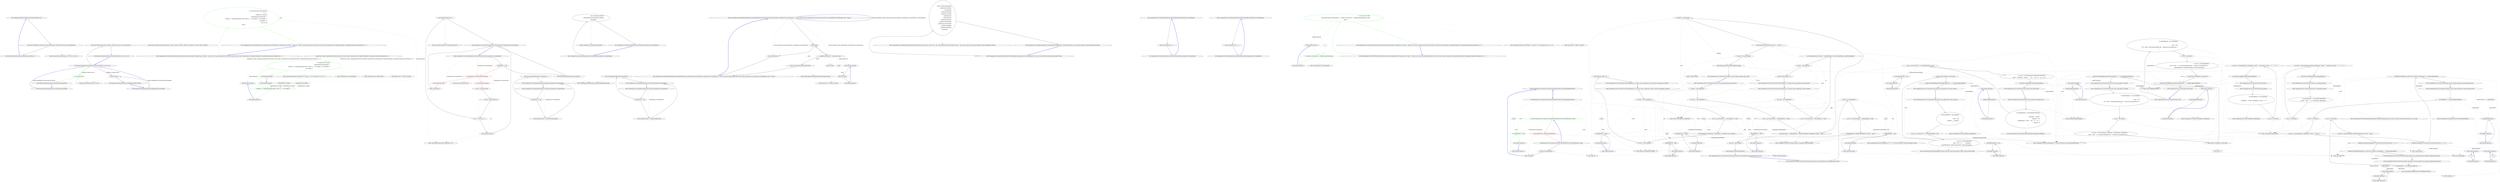 digraph  {
m1_11 [cluster="Humanizer.PrepositionsExtensions.In(System.DateTime, int)", file="ReflectionExtensions.cs", label="Entry Humanizer.PrepositionsExtensions.In(System.DateTime, int)", span="36-36"];
m1_12 [cluster="Humanizer.PrepositionsExtensions.In(System.DateTime, int)", file="ReflectionExtensions.cs", label="return new DateTime(year, date.Month, date.Day, date.Hour, date.Minute, date.Second, date.Millisecond);", span="38-38"];
m1_13 [cluster="Humanizer.PrepositionsExtensions.In(System.DateTime, int)", file="ReflectionExtensions.cs", label="Exit Humanizer.PrepositionsExtensions.In(System.DateTime, int)", span="36-36"];
m1_7 [cluster="System.DateTime.At(int, int, int, int)", file="ReflectionExtensions.cs", label="Entry System.DateTime.At(int, int, int, int)", span="5-5"];
m1_8 [cluster="Humanizer.PrepositionsExtensions.AtNoon(System.DateTime)", file="ReflectionExtensions.cs", label="Entry Humanizer.PrepositionsExtensions.AtNoon(System.DateTime)", span="25-25"];
m1_9 [cluster="Humanizer.PrepositionsExtensions.AtNoon(System.DateTime)", color=green, community=0, file="ReflectionExtensions.cs", label="11: return date.At(12);", span="27-27"];
m1_10 [cluster="Humanizer.PrepositionsExtensions.AtNoon(System.DateTime)", file="ReflectionExtensions.cs", label="Exit Humanizer.PrepositionsExtensions.AtNoon(System.DateTime)", span="25-25"];
m1_3 [cluster="System.DateTime.DateTime(int, int, int, int, int, int, int)", file="ReflectionExtensions.cs", label="Entry System.DateTime.DateTime(int, int, int, int, int, int, int)", span="0-0"];
m1_0 [cluster="Humanizer.PrepositionsExtensions.At(System.DateTime, int, int, int, int)", file="ReflectionExtensions.cs", label="Entry Humanizer.PrepositionsExtensions.At(System.DateTime, int, int, int, int)", span="5-5"];
m1_1 [cluster="Humanizer.PrepositionsExtensions.At(System.DateTime, int, int, int, int)", file="ReflectionExtensions.cs", label="return new DateTime(date.Year, date.Month, date.Day, hour, min, second, millisecond);", span="7-7"];
m1_2 [cluster="Humanizer.PrepositionsExtensions.At(System.DateTime, int, int, int, int)", file="ReflectionExtensions.cs", label="Exit Humanizer.PrepositionsExtensions.At(System.DateTime, int, int, int, int)", span="5-5"];
m1_4 [cluster="Humanizer.PrepositionsExtensions.AtMidnight(System.DateTime)", file="ReflectionExtensions.cs", label="Entry Humanizer.PrepositionsExtensions.AtMidnight(System.DateTime)", span="15-15"];
m1_5 [cluster="Humanizer.PrepositionsExtensions.AtMidnight(System.DateTime)", file="ReflectionExtensions.cs", label="return date.At(0);", span="17-17"];
m1_6 [cluster="Humanizer.PrepositionsExtensions.AtMidnight(System.DateTime)", file="ReflectionExtensions.cs", label="Exit Humanizer.PrepositionsExtensions.AtMidnight(System.DateTime)", span="15-15"];
m2_3 [cluster="System.Collections.Generic.IEnumerable<TSource>.Pairwise<TSource, TResult>(System.Func<TSource, TSource, TResult>)", file="Scalar.cs", label="Entry System.Collections.Generic.IEnumerable<TSource>.Pairwise<TSource, TResult>(System.Func<TSource, TSource, TResult>)", span="24-24"];
m2_0 [cluster="CommandLine.Core.Scalar.Partition(System.Collections.Generic.IEnumerable<CommandLine.Core.Token>, System.Func<string, CommandLine.Infrastructure.Maybe<System.Tuple<CommandLine.Core.TypeDescriptorKind, CommandLine.Infrastructure.Maybe<int>>>>)", file="Scalar.cs", label="Entry CommandLine.Core.Scalar.Partition(System.Collections.Generic.IEnumerable<CommandLine.Core.Token>, System.Func<string, CommandLine.Infrastructure.Maybe<System.Tuple<CommandLine.Core.TypeDescriptorKind, CommandLine.Infrastructure.Maybe<int>>>>)", span="11-11"];
m2_1 [cluster="CommandLine.Core.Scalar.Partition(System.Collections.Generic.IEnumerable<CommandLine.Core.Token>, System.Func<string, CommandLine.Infrastructure.Maybe<System.Tuple<CommandLine.Core.TypeDescriptorKind, CommandLine.Infrastructure.Maybe<int>>>>)", color=green, community=0, file="Scalar.cs", label="21: return from tseq in tokens.Pairwise(\r\n                (f, s) =>\r\n                        f.IsName() && s.IsValue()\r\n                            ? typeLookup(f.Text).Return(info =>\r\n                                    info.Item1 == TypeDescriptorKind.Scalar ? new[] { f, s } : new Token[] { }, new Token[] { })\r\n                                    : new Token[] { })\r\n                   from t in tseq\r\n                   select t;", span="15-22"];
m2_2 [cluster="CommandLine.Core.Scalar.Partition(System.Collections.Generic.IEnumerable<CommandLine.Core.Token>, System.Func<string, CommandLine.Infrastructure.Maybe<System.Tuple<CommandLine.Core.TypeDescriptorKind, CommandLine.Infrastructure.Maybe<int>>>>)", file="Scalar.cs", label="Exit CommandLine.Core.Scalar.Partition(System.Collections.Generic.IEnumerable<CommandLine.Core.Token>, System.Func<string, CommandLine.Infrastructure.Maybe<System.Tuple<CommandLine.Core.TypeDescriptorKind, CommandLine.Infrastructure.Maybe<int>>>>)", span="11-11"];
m2_11 [cluster="lambda expression", file="Scalar.cs", label="Entry lambda expression", span="18-19"];
m2_4 [cluster="lambda expression", file="Scalar.cs", label="Entry lambda expression", span="16-20"];
m2_5 [cluster="lambda expression", color=green, community=0, file="Scalar.cs", label="22: f.IsName() && s.IsValue()\r\n                            ? typeLookup(f.Text).Return(info =>\r\n                                    info.Item1 == TypeDescriptorKind.Scalar ? new[] { f, s } : new Token[] { }, new Token[] { })\r\n                                    : new Token[] { }", span="17-20"];
m2_6 [cluster="lambda expression", file="Scalar.cs", label="Exit lambda expression", span="16-20"];
m2_12 [cluster="lambda expression", color=green, community=0, file="Scalar.cs", label="7: info.Item1 == TypeDescriptorKind.Scalar ? new[] { f, s } : new Token[] { }", span="19-19"];
m2_13 [cluster="lambda expression", file="Scalar.cs", label="Exit lambda expression", span="18-19"];
m2_10 [cluster="CommandLine.Infrastructure.Maybe<T1>.Return<T1, T2>(System.Func<T1, T2>, T2)", file="Scalar.cs", label="Entry CommandLine.Infrastructure.Maybe<T1>.Return<T1, T2>(System.Func<T1, T2>, T2)", span="103-103"];
m2_7 [cluster="CommandLine.Core.Token.IsName()", file="Scalar.cs", label="Entry CommandLine.Core.Token.IsName()", span="72-72"];
m2_8 [cluster="CommandLine.Core.Token.IsValue()", file="Scalar.cs", label="Entry CommandLine.Core.Token.IsValue()", span="77-77"];
m2_9 [cluster="System.Func<T, TResult>.Invoke(T)", file="Scalar.cs", label="Entry System.Func<T, TResult>.Invoke(T)", span="0-0"];
m2_14 [file="Scalar.cs", label="System.Func<string, CommandLine.Infrastructure.Maybe<System.Tuple<CommandLine.Core.TypeDescriptorKind, CommandLine.Infrastructure.Maybe<int>>>>", span=""];
m2_15 [file="Scalar.cs", label="CommandLine.Core.Token", span=""];
m2_16 [file="Scalar.cs", label="CommandLine.Core.Token", span=""];
m4_42 [cluster="CommandLine.Infrastructure.Maybe.Nothing<T>()", file="SpecificationExtensions.cs", label="Entry CommandLine.Infrastructure.Maybe.Nothing<T>()", span="66-66"];
m4_52 [cluster="CommandLine.Core.Specification.IsOption()", file="SpecificationExtensions.cs", label="Entry CommandLine.Core.Specification.IsOption()", span="11-11"];
m4_15 [cluster="CommandLine.Core.SpecificationExtensions.ThrowingValidate(System.Collections.Generic.IEnumerable<CommandLine.Core.Specification>, System.Collections.Generic.IEnumerable<System.Tuple<System.Func<CommandLine.Core.Specification, bool>, string>>)", file="SpecificationExtensions.cs", label="Entry CommandLine.Core.SpecificationExtensions.ThrowingValidate(System.Collections.Generic.IEnumerable<CommandLine.Core.Specification>, System.Collections.Generic.IEnumerable<System.Tuple<System.Func<CommandLine.Core.Specification, bool>, string>>)", span="42-42"];
m4_16 [cluster="CommandLine.Core.SpecificationExtensions.ThrowingValidate(System.Collections.Generic.IEnumerable<CommandLine.Core.Specification>, System.Collections.Generic.IEnumerable<System.Tuple<System.Func<CommandLine.Core.Specification, bool>, string>>)", file="SpecificationExtensions.cs", label=guardsLookup, span="44-44"];
m4_17 [cluster="CommandLine.Core.SpecificationExtensions.ThrowingValidate(System.Collections.Generic.IEnumerable<CommandLine.Core.Specification>, System.Collections.Generic.IEnumerable<System.Tuple<System.Func<CommandLine.Core.Specification, bool>, string>>)", file="SpecificationExtensions.cs", label="specifications.Any(spec => guard.Item1(spec))", span="46-46"];
m4_19 [cluster="CommandLine.Core.SpecificationExtensions.ThrowingValidate(System.Collections.Generic.IEnumerable<CommandLine.Core.Specification>, System.Collections.Generic.IEnumerable<System.Tuple<System.Func<CommandLine.Core.Specification, bool>, string>>)", file="SpecificationExtensions.cs", label="return specifications;", span="52-52"];
m4_18 [cluster="CommandLine.Core.SpecificationExtensions.ThrowingValidate(System.Collections.Generic.IEnumerable<CommandLine.Core.Specification>, System.Collections.Generic.IEnumerable<System.Tuple<System.Func<CommandLine.Core.Specification, bool>, string>>)", file="SpecificationExtensions.cs", label="throw new ApplicationException(guard.Item2);", span="48-48"];
m4_20 [cluster="CommandLine.Core.SpecificationExtensions.ThrowingValidate(System.Collections.Generic.IEnumerable<CommandLine.Core.Specification>, System.Collections.Generic.IEnumerable<System.Tuple<System.Func<CommandLine.Core.Specification, bool>, string>>)", file="SpecificationExtensions.cs", label="Exit CommandLine.Core.SpecificationExtensions.ThrowingValidate(System.Collections.Generic.IEnumerable<CommandLine.Core.Specification>, System.Collections.Generic.IEnumerable<System.Tuple<System.Func<CommandLine.Core.Specification, bool>, string>>)", span="42-42"];
m4_41 [cluster="CommandLine.Infrastructure.Maybe.Just<T>(T)", file="SpecificationExtensions.cs", label="Entry CommandLine.Infrastructure.Maybe.Just<T>(T)", span="71-71"];
m4_0 [cluster="CommandLine.Core.SpecificationExtensions.IsOption(CommandLine.Core.Specification)", file="SpecificationExtensions.cs", label="Entry CommandLine.Core.SpecificationExtensions.IsOption(CommandLine.Core.Specification)", span="11-11"];
m4_1 [cluster="CommandLine.Core.SpecificationExtensions.IsOption(CommandLine.Core.Specification)", file="SpecificationExtensions.cs", label="specification == null", span="13-13"];
m4_3 [cluster="CommandLine.Core.SpecificationExtensions.IsOption(CommandLine.Core.Specification)", file="SpecificationExtensions.cs", label="return specification.Tag == SpecificationType.Option;", span="15-15"];
m4_2 [cluster="CommandLine.Core.SpecificationExtensions.IsOption(CommandLine.Core.Specification)", file="SpecificationExtensions.cs", label="throw new ArgumentNullException(''specification'');", span="13-13"];
m4_4 [cluster="CommandLine.Core.SpecificationExtensions.IsOption(CommandLine.Core.Specification)", file="SpecificationExtensions.cs", label="Exit CommandLine.Core.SpecificationExtensions.IsOption(CommandLine.Core.Specification)", span="11-11"];
m4_6 [cluster="CommandLine.Core.SpecificationExtensions.IsValue(CommandLine.Core.Specification)", file="SpecificationExtensions.cs", label="Entry CommandLine.Core.SpecificationExtensions.IsValue(CommandLine.Core.Specification)", span="18-18"];
m4_7 [cluster="CommandLine.Core.SpecificationExtensions.IsValue(CommandLine.Core.Specification)", file="SpecificationExtensions.cs", label="specification == null", span="20-20"];
m4_9 [cluster="CommandLine.Core.SpecificationExtensions.IsValue(CommandLine.Core.Specification)", file="SpecificationExtensions.cs", label="return specification.Tag == SpecificationType.Value;", span="22-22"];
m4_8 [cluster="CommandLine.Core.SpecificationExtensions.IsValue(CommandLine.Core.Specification)", file="SpecificationExtensions.cs", label="throw new ArgumentNullException(''specification'');", span="20-20"];
m4_10 [cluster="CommandLine.Core.SpecificationExtensions.IsValue(CommandLine.Core.Specification)", file="SpecificationExtensions.cs", label="Exit CommandLine.Core.SpecificationExtensions.IsValue(CommandLine.Core.Specification)", span="18-18"];
m4_23 [cluster="lambda expression", file="SpecificationExtensions.cs", label="Entry lambda expression", span="46-46"];
m4_24 [cluster="lambda expression", file="SpecificationExtensions.cs", label="guard.Item1(spec)", span="46-46"];
m4_25 [cluster="lambda expression", file="SpecificationExtensions.cs", label="Exit lambda expression", span="46-46"];
m4_27 [cluster="CommandLine.Core.SpecificationExtensions.GetMaxValueCount(CommandLine.Core.Specification)", file="SpecificationExtensions.cs", label="Entry CommandLine.Core.SpecificationExtensions.GetMaxValueCount(CommandLine.Core.Specification)", span="55-55"];
m4_28 [cluster="CommandLine.Core.SpecificationExtensions.GetMaxValueCount(CommandLine.Core.Specification)", file="SpecificationExtensions.cs", label="specification == null", span="57-57"];
m4_30 [cluster="CommandLine.Core.SpecificationExtensions.GetMaxValueCount(CommandLine.Core.Specification)", color=red, community=0, file="SpecificationExtensions.cs", label="10: specification.ConversionType.ToDescriptor()", span="59-59"];
m4_34 [cluster="CommandLine.Core.SpecificationExtensions.GetMaxValueCount(CommandLine.Core.Specification)", file="SpecificationExtensions.cs", label="var min = specification.Min", span="64-64"];
m4_35 [cluster="CommandLine.Core.SpecificationExtensions.GetMaxValueCount(CommandLine.Core.Specification)", file="SpecificationExtensions.cs", label="var max = specification.Max", span="65-65"];
m4_29 [cluster="CommandLine.Core.SpecificationExtensions.GetMaxValueCount(CommandLine.Core.Specification)", file="SpecificationExtensions.cs", label="throw new ArgumentNullException(''specification'');", span="57-57"];
m4_31 [cluster="CommandLine.Core.SpecificationExtensions.GetMaxValueCount(CommandLine.Core.Specification)", color=red, community=0, file="SpecificationExtensions.cs", label="10: DescriptorType.Scalar", span="61-61"];
m4_33 [cluster="CommandLine.Core.SpecificationExtensions.GetMaxValueCount(CommandLine.Core.Specification)", color=red, community=0, file="SpecificationExtensions.cs", label="10: DescriptorType.Sequence", span="63-63"];
m4_32 [cluster="CommandLine.Core.SpecificationExtensions.GetMaxValueCount(CommandLine.Core.Specification)", file="SpecificationExtensions.cs", label="return  Maybe.Just(1);", span="62-62"];
m4_36 [cluster="CommandLine.Core.SpecificationExtensions.GetMaxValueCount(CommandLine.Core.Specification)", file="SpecificationExtensions.cs", label="min >= 0 && max >= 0", span="66-66"];
m4_37 [cluster="CommandLine.Core.SpecificationExtensions.GetMaxValueCount(CommandLine.Core.Specification)", file="SpecificationExtensions.cs", label="return Maybe.Just(max);", span="68-68"];
m4_38 [cluster="CommandLine.Core.SpecificationExtensions.GetMaxValueCount(CommandLine.Core.Specification)", file="SpecificationExtensions.cs", label="return Maybe.Nothing<int>();", span="73-73"];
m4_39 [cluster="CommandLine.Core.SpecificationExtensions.GetMaxValueCount(CommandLine.Core.Specification)", file="SpecificationExtensions.cs", label="Exit CommandLine.Core.SpecificationExtensions.GetMaxValueCount(CommandLine.Core.Specification)", span="55-55"];
m4_22 [cluster="System.ApplicationException.ApplicationException(string)", file="SpecificationExtensions.cs", label="Entry System.ApplicationException.ApplicationException(string)", span="0-0"];
m4_26 [cluster="System.Func<T, TResult>.Invoke(T)", file="SpecificationExtensions.cs", label="Entry System.Func<T, TResult>.Invoke(T)", span="0-0"];
m4_14 [cluster="CommandLine.Core.OptionSpecification.OptionSpecification(string, string, bool, string, int, int, char, CommandLine.Infrastructure.Maybe<object>, System.Type, string, string, System.Collections.Generic.IEnumerable<string>)", file="SpecificationExtensions.cs", label="Entry CommandLine.Core.OptionSpecification.OptionSpecification(string, string, bool, string, int, int, char, CommandLine.Infrastructure.Maybe<object>, System.Type, string, string, System.Collections.Generic.IEnumerable<string>)", span="17-17"];
m4_5 [cluster="System.ArgumentNullException.ArgumentNullException(string)", file="SpecificationExtensions.cs", label="Entry System.ArgumentNullException.ArgumentNullException(string)", span="0-0"];
m4_40 [cluster="System.Type.ToDescriptor()", file="SpecificationExtensions.cs", label="Entry System.Type.ToDescriptor()", span="22-22"];
m4_21 [cluster="Unk.Any", file="SpecificationExtensions.cs", label="Entry Unk.Any", span=""];
m4_43 [cluster="CommandLine.Core.SpecificationExtensions.IsMinNotSpecified(CommandLine.Core.Specification)", file="SpecificationExtensions.cs", label="Entry CommandLine.Core.SpecificationExtensions.IsMinNotSpecified(CommandLine.Core.Specification)", span="76-76"];
m4_44 [cluster="CommandLine.Core.SpecificationExtensions.IsMinNotSpecified(CommandLine.Core.Specification)", file="SpecificationExtensions.cs", label="return specification.Min == -1;", span="78-78"];
m4_45 [cluster="CommandLine.Core.SpecificationExtensions.IsMinNotSpecified(CommandLine.Core.Specification)", file="SpecificationExtensions.cs", label="Exit CommandLine.Core.SpecificationExtensions.IsMinNotSpecified(CommandLine.Core.Specification)", span="76-76"];
m4_49 [cluster="CommandLine.Core.SpecificationExtensions.GetSetName(CommandLine.Core.Specification)", file="SpecificationExtensions.cs", label="Entry CommandLine.Core.SpecificationExtensions.GetSetName(CommandLine.Core.Specification)", span="86-86"];
m4_50 [cluster="CommandLine.Core.SpecificationExtensions.GetSetName(CommandLine.Core.Specification)", file="SpecificationExtensions.cs", label="return specification.IsOption()\r\n                ? ((OptionSpecification)specification).SetName\r\n                : string.Empty;", span="88-90"];
m4_51 [cluster="CommandLine.Core.SpecificationExtensions.GetSetName(CommandLine.Core.Specification)", file="SpecificationExtensions.cs", label="Exit CommandLine.Core.SpecificationExtensions.GetSetName(CommandLine.Core.Specification)", span="86-86"];
m4_11 [cluster="CommandLine.Core.SpecificationExtensions.WithLongName(CommandLine.Core.OptionSpecification, string, System.Collections.Generic.IEnumerable<string>)", file="SpecificationExtensions.cs", label="Entry CommandLine.Core.SpecificationExtensions.WithLongName(CommandLine.Core.OptionSpecification, string, System.Collections.Generic.IEnumerable<string>)", span="25-25"];
m4_12 [cluster="CommandLine.Core.SpecificationExtensions.WithLongName(CommandLine.Core.OptionSpecification, string, System.Collections.Generic.IEnumerable<string>)", file="SpecificationExtensions.cs", label="return new OptionSpecification(\r\n                specification.ShortName,\r\n                newLongName,\r\n                specification.Required,\r\n                specification.SetName,\r\n                specification.Min,\r\n                specification.Max,\r\n                specification.Separator,\r\n                specification.DefaultValue,\r\n                specification.ConversionType,\r\n                specification.HelpText,\r\n                specification.MetaValue,\r\n                enumValues);", span="27-39"];
m4_13 [cluster="CommandLine.Core.SpecificationExtensions.WithLongName(CommandLine.Core.OptionSpecification, string, System.Collections.Generic.IEnumerable<string>)", file="SpecificationExtensions.cs", label="Exit CommandLine.Core.SpecificationExtensions.WithLongName(CommandLine.Core.OptionSpecification, string, System.Collections.Generic.IEnumerable<string>)", span="25-25"];
m4_46 [cluster="CommandLine.Core.SpecificationExtensions.IsMaxNotSpecified(CommandLine.Core.Specification)", file="SpecificationExtensions.cs", label="Entry CommandLine.Core.SpecificationExtensions.IsMaxNotSpecified(CommandLine.Core.Specification)", span="81-81"];
m4_47 [cluster="CommandLine.Core.SpecificationExtensions.IsMaxNotSpecified(CommandLine.Core.Specification)", file="SpecificationExtensions.cs", label="return specification.Max == -1;", span="83-83"];
m4_48 [cluster="CommandLine.Core.SpecificationExtensions.IsMaxNotSpecified(CommandLine.Core.Specification)", file="SpecificationExtensions.cs", label="Exit CommandLine.Core.SpecificationExtensions.IsMaxNotSpecified(CommandLine.Core.Specification)", span="81-81"];
m4_53 [file="SpecificationExtensions.cs", label=guard, span=""];
m7_5 [cluster="lambda expression", file="Switch.cs", label="Entry lambda expression", span="16-16"];
m7_6 [cluster="lambda expression", color=green, community=0, file="Switch.cs", label="21: t.IsName() && info.Item1 == TypeDescriptorKind.Boolean", span="16-16"];
m7_7 [cluster="lambda expression", file="Switch.cs", label="Exit lambda expression", span="16-16"];
m7_4 [cluster="CommandLine.Infrastructure.Maybe<T1>.Return<T1, T2>(System.Func<T1, T2>, T2)", file="Switch.cs", label="Entry CommandLine.Infrastructure.Maybe<T1>.Return<T1, T2>(System.Func<T1, T2>, T2)", span="103-103"];
m7_8 [cluster="CommandLine.Core.Token.IsName()", file="Switch.cs", label="Entry CommandLine.Core.Token.IsName()", span="72-72"];
m7_0 [cluster="CommandLine.Core.Switch.Partition(System.Collections.Generic.IEnumerable<CommandLine.Core.Token>, System.Func<string, CommandLine.Infrastructure.Maybe<System.Tuple<CommandLine.Core.TypeDescriptorKind, CommandLine.Infrastructure.Maybe<int>>>>)", file="Switch.cs", label="Entry CommandLine.Core.Switch.Partition(System.Collections.Generic.IEnumerable<CommandLine.Core.Token>, System.Func<string, CommandLine.Infrastructure.Maybe<System.Tuple<CommandLine.Core.TypeDescriptorKind, CommandLine.Infrastructure.Maybe<int>>>>)", span="11-11"];
m7_1 [cluster="CommandLine.Core.Switch.Partition(System.Collections.Generic.IEnumerable<CommandLine.Core.Token>, System.Func<string, CommandLine.Infrastructure.Maybe<System.Tuple<CommandLine.Core.TypeDescriptorKind, CommandLine.Infrastructure.Maybe<int>>>>)", color=green, community=0, file="Switch.cs", label="0: return from t in tokens\r\n                   where typeLookup(t.Text).Return(info => t.IsName() && info.Item1 == TypeDescriptorKind.Boolean, false)\r\n                   select t;", span="15-17"];
m7_2 [cluster="CommandLine.Core.Switch.Partition(System.Collections.Generic.IEnumerable<CommandLine.Core.Token>, System.Func<string, CommandLine.Infrastructure.Maybe<System.Tuple<CommandLine.Core.TypeDescriptorKind, CommandLine.Infrastructure.Maybe<int>>>>)", file="Switch.cs", label="Exit CommandLine.Core.Switch.Partition(System.Collections.Generic.IEnumerable<CommandLine.Core.Token>, System.Func<string, CommandLine.Infrastructure.Maybe<System.Tuple<CommandLine.Core.TypeDescriptorKind, CommandLine.Infrastructure.Maybe<int>>>>)", span="11-11"];
m7_3 [cluster="System.Func<T, TResult>.Invoke(T)", file="Switch.cs", label="Entry System.Func<T, TResult>.Invoke(T)", span="0-0"];
m7_9 [file="Switch.cs", label=t, span=""];
m8_0 [cluster="Humanizer.Tests.Localisation.nl.NumberToOrdinalWordsTests.NumberToOrdinalWordsTests()", file="TokenPartitioner.cs", label="Entry Humanizer.Tests.Localisation.nl.NumberToOrdinalWordsTests.NumberToOrdinalWordsTests()", span="7-7"];
m8_2 [cluster="Humanizer.Tests.Localisation.nl.NumberToOrdinalWordsTests.ToOrdinalWords(int, string)", color=green, community=0, file="TokenPartitioner.cs", label="11: Entry Humanizer.Tests.Localisation.nl.NumberToOrdinalWordsTests.ToOrdinalWords(int, string)", span="61-61"];
m8_1 [cluster="Humanizer.Tests.Localisation.nl.NumberToOrdinalWordsTests.NumberToOrdinalWordsTests()", file="TokenPartitioner.cs", label="Exit Humanizer.Tests.Localisation.nl.NumberToOrdinalWordsTests.NumberToOrdinalWordsTests()", span="7-7"];
m8_3 [cluster="Humanizer.Tests.Localisation.nl.NumberToOrdinalWordsTests.ToOrdinalWords(int, string)", color=red, community=0, file="TokenPartitioner.cs", label="6: Assert.Equal(words, number.ToOrdinalWords())", span="63-63"];
m8_4 [cluster="Humanizer.Tests.Localisation.nl.NumberToOrdinalWordsTests.ToOrdinalWords(int, string)", file="TokenPartitioner.cs", label="Exit Humanizer.Tests.Localisation.nl.NumberToOrdinalWordsTests.ToOrdinalWords(int, string)", span="61-61"];
m8_5 [cluster="int.ToOrdinalWords()", file="TokenPartitioner.cs", label="Entry int.ToOrdinalWords()", span="54-54"];
m8_6 [cluster="Unk.Equal", file="TokenPartitioner.cs", label="Entry Unk.Equal", span=""];
m8_100 [cluster="CommandLine.Tests.Unit.ParserTests.Explicit_help_request_with_immutable_instance_generates_help_requested_error()", file="TokenPartitioner.cs", label="Entry CommandLine.Tests.Unit.ParserTests.Explicit_help_request_with_immutable_instance_generates_help_requested_error()", span="182-182"];
m8_103 [cluster="CommandLine.Tests.Unit.ParserTests.Explicit_help_request_with_immutable_instance_generates_help_requested_error()", file="TokenPartitioner.cs", label="var result = sut.ParseArguments<FakeImmutableOptions>(new[] { ''--help'' })", span="189-189"];
m8_102 [cluster="CommandLine.Tests.Unit.ParserTests.Explicit_help_request_with_immutable_instance_generates_help_requested_error()", file="TokenPartitioner.cs", label="var sut = new Parser()", span="186-186"];
m8_104 [cluster="CommandLine.Tests.Unit.ParserTests.Explicit_help_request_with_immutable_instance_generates_help_requested_error()", file="TokenPartitioner.cs", label="((NotParsed<FakeImmutableOptions>)result).Errors.Should().HaveCount(x => x == 1)", span="192-192"];
m8_105 [cluster="CommandLine.Tests.Unit.ParserTests.Explicit_help_request_with_immutable_instance_generates_help_requested_error()", file="TokenPartitioner.cs", label="((NotParsed<FakeImmutableOptions>)result).Errors.Should().ContainSingle(e => e.Equals(expectedError))", span="193-193"];
m8_101 [cluster="CommandLine.Tests.Unit.ParserTests.Explicit_help_request_with_immutable_instance_generates_help_requested_error()", file="TokenPartitioner.cs", label="var expectedError = new HelpRequestedError()", span="185-185"];
m8_106 [cluster="CommandLine.Tests.Unit.ParserTests.Explicit_help_request_with_immutable_instance_generates_help_requested_error()", file="TokenPartitioner.cs", label="Exit CommandLine.Tests.Unit.ParserTests.Explicit_help_request_with_immutable_instance_generates_help_requested_error()", span="182-182"];
m8_8 [cluster="CommandLine.Parser.Parser(System.Action<CommandLine.ParserSettings>)", file="TokenPartitioner.cs", label="Entry CommandLine.Parser.Parser(System.Action<CommandLine.ParserSettings>)", span="36-36"];
m8_79 [cluster="CommandLine.Tests.Fakes.CloneOptions.CloneOptions()", file="TokenPartitioner.cs", label="Entry CommandLine.Tests.Fakes.CloneOptions.CloneOptions()", span="33-33"];
m8_118 [cluster="CommandLine.Tests.Unit.ParserTests.Explicit_help_request_with_immutable_instance_generates_help_screen()", file="TokenPartitioner.cs", label="Entry CommandLine.Tests.Unit.ParserTests.Explicit_help_request_with_immutable_instance_generates_help_screen()", span="198-198"];
m8_120 [cluster="CommandLine.Tests.Unit.ParserTests.Explicit_help_request_with_immutable_instance_generates_help_screen()", file="TokenPartitioner.cs", label="var sut = new Parser(config => config.HelpWriter = help)", span="202-202"];
m8_119 [cluster="CommandLine.Tests.Unit.ParserTests.Explicit_help_request_with_immutable_instance_generates_help_screen()", file="TokenPartitioner.cs", label="var help = new StringWriter()", span="201-201"];
m8_121 [cluster="CommandLine.Tests.Unit.ParserTests.Explicit_help_request_with_immutable_instance_generates_help_screen()", file="TokenPartitioner.cs", label="sut.ParseArguments<FakeImmutableOptions>(new[] { ''--help'' })", span="205-205"];
m8_122 [cluster="CommandLine.Tests.Unit.ParserTests.Explicit_help_request_with_immutable_instance_generates_help_screen()", file="TokenPartitioner.cs", label="var result = help.ToString()", span="206-206"];
m8_123 [cluster="CommandLine.Tests.Unit.ParserTests.Explicit_help_request_with_immutable_instance_generates_help_screen()", file="TokenPartitioner.cs", label="result.Length.Should().BeGreaterThan(0)", span="209-209"];
m8_124 [cluster="CommandLine.Tests.Unit.ParserTests.Explicit_help_request_with_immutable_instance_generates_help_screen()", file="TokenPartitioner.cs", label="Exit CommandLine.Tests.Unit.ParserTests.Explicit_help_request_with_immutable_instance_generates_help_screen()", span="198-198"];
m8_11 [cluster="Unk.True", file="TokenPartitioner.cs", label="Entry Unk.True", span=""];
m8_46 [cluster="CommandLine.Tests.Unit.ParserTests.Parse_options_with_double_dash()", file="TokenPartitioner.cs", label="Entry CommandLine.Tests.Unit.ParserTests.Parse_options_with_double_dash()", span="79-79"];
m8_48 [cluster="CommandLine.Tests.Unit.ParserTests.Parse_options_with_double_dash()", file="TokenPartitioner.cs", label="var sut = new Parser(with => with.EnableDashDash = true)", span="89-89"];
m8_49 [cluster="CommandLine.Tests.Unit.ParserTests.Parse_options_with_double_dash()", file="TokenPartitioner.cs", label="var result = sut.ParseArguments<FakeOptionsWithValues>(\r\n                new[] { ''--stringvalue'', ''astring'', ''--'', ''20'', ''--aaa'', ''-b'', ''--ccc'', ''30'' })", span="92-93"];
m8_47 [cluster="CommandLine.Tests.Unit.ParserTests.Parse_options_with_double_dash()", file="TokenPartitioner.cs", label="var expectedOptions = new FakeOptionsWithValues\r\n                {\r\n                    StringValue = ''astring'',\r\n                    LongValue = 20L,\r\n                    StringSequence = new[] { ''--aaa'', ''-b'', ''--ccc'' },\r\n                    IntValue = 30\r\n                }", span="82-88"];
m8_50 [cluster="CommandLine.Tests.Unit.ParserTests.Parse_options_with_double_dash()", file="TokenPartitioner.cs", label="result.Value.ShouldBeEquivalentTo(expectedOptions)", span="96-96"];
m8_51 [cluster="CommandLine.Tests.Unit.ParserTests.Parse_options_with_double_dash()", file="TokenPartitioner.cs", label="Exit CommandLine.Tests.Unit.ParserTests.Parse_options_with_double_dash()", span="79-79"];
m8_110 [cluster="Unk.ContainSingle", file="TokenPartitioner.cs", label="Entry Unk.ContainSingle", span=""];
m8_64 [cluster="Unk.>", file="TokenPartitioner.cs", label="Entry Unk.>", span=""];
m8_22 [cluster="CommandLine.Parser.ParseArguments(System.Collections.Generic.IEnumerable<string>, params System.Type[])", file="TokenPartitioner.cs", label="Entry CommandLine.Parser.ParseArguments(System.Collections.Generic.IEnumerable<string>, params System.Type[])", span="141-141"];
m8_33 [cluster="CommandLine.Parser.ParseArguments<T1, T2, T3>(System.Collections.Generic.IEnumerable<string>)", file="TokenPartitioner.cs", label="Entry CommandLine.Parser.ParseArguments<T1, T2, T3>(System.Collections.Generic.IEnumerable<string>)", span="46-46"];
m8_83 [cluster="CommandLine.Tests.Unit.ParserTests.Parse_verbs_using_generic_overload()", file="TokenPartitioner.cs", label="Entry CommandLine.Tests.Unit.ParserTests.Parse_verbs_using_generic_overload()", span="145-145"];
m8_86 [cluster="CommandLine.Tests.Unit.ParserTests.Parse_verbs_using_generic_overload()", file="TokenPartitioner.cs", label="var result = sut.ParseArguments<AddOptions, CommitOptions, CloneOptions>(\r\n                new[] { ''clone'', ''-q'', ''http://gsscoder.github.com/'', ''http://yes-to-nooo.github.com/'' })", span="156-157"];
m8_85 [cluster="CommandLine.Tests.Unit.ParserTests.Parse_verbs_using_generic_overload()", file="TokenPartitioner.cs", label="var sut = new Parser()", span="153-153"];
m8_88 [cluster="CommandLine.Tests.Unit.ParserTests.Parse_verbs_using_generic_overload()", file="TokenPartitioner.cs", label="result.Value.ShouldBeEquivalentTo(expectedOptions, o => o.RespectingRuntimeTypes())", span="161-161"];
m8_87 [cluster="CommandLine.Tests.Unit.ParserTests.Parse_verbs_using_generic_overload()", file="TokenPartitioner.cs", label="Assert.IsType<CloneOptions>(result.Value)", span="160-160"];
m8_84 [cluster="CommandLine.Tests.Unit.ParserTests.Parse_verbs_using_generic_overload()", file="TokenPartitioner.cs", label="var expectedOptions = new CloneOptions\r\n            {\r\n                Quiet = true,\r\n                Urls = new[] { ''http://gsscoder.github.com/'', ''http://yes-to-nooo.github.com/'' }\r\n            }", span="148-152"];
m8_89 [cluster="CommandLine.Tests.Unit.ParserTests.Parse_verbs_using_generic_overload()", file="TokenPartitioner.cs", label="Exit CommandLine.Tests.Unit.ParserTests.Parse_verbs_using_generic_overload()", span="145-145"];
m8_56 [cluster="CommandLine.Tests.Unit.ParserTests.Parse_options_with_double_dash_in_verbs_scenario()", file="TokenPartitioner.cs", label="Entry CommandLine.Tests.Unit.ParserTests.Parse_options_with_double_dash_in_verbs_scenario()", span="101-101"];
m8_58 [cluster="CommandLine.Tests.Unit.ParserTests.Parse_options_with_double_dash_in_verbs_scenario()", file="TokenPartitioner.cs", label="var sut = new Parser(with => with.EnableDashDash = true)", span="109-109"];
m8_57 [cluster="CommandLine.Tests.Unit.ParserTests.Parse_options_with_double_dash_in_verbs_scenario()", file="TokenPartitioner.cs", label="var expectedOptions = new AddOptions\r\n                {\r\n                    Patch = true,\r\n                    FileName = ''--strange-fn''\r\n                }", span="104-108"];
m8_59 [cluster="CommandLine.Tests.Unit.ParserTests.Parse_options_with_double_dash_in_verbs_scenario()", file="TokenPartitioner.cs", label="var result = sut.ParseArguments(\r\n                new[] { ''add'', ''-p'', ''--'', ''--strange-fn'' },\r\n                typeof(AddOptions), typeof(CommitOptions), typeof(CloneOptions))", span="112-114"];
m8_61 [cluster="CommandLine.Tests.Unit.ParserTests.Parse_options_with_double_dash_in_verbs_scenario()", file="TokenPartitioner.cs", label="result.Value.ShouldBeEquivalentTo(expectedOptions, o => o.RespectingRuntimeTypes())", span="118-118"];
m8_60 [cluster="CommandLine.Tests.Unit.ParserTests.Parse_options_with_double_dash_in_verbs_scenario()", file="TokenPartitioner.cs", label="Assert.IsType<AddOptions>(result.Value)", span="117-117"];
m8_62 [cluster="CommandLine.Tests.Unit.ParserTests.Parse_options_with_double_dash_in_verbs_scenario()", file="TokenPartitioner.cs", label="Exit CommandLine.Tests.Unit.ParserTests.Parse_options_with_double_dash_in_verbs_scenario()", span="101-101"];
m8_7 [cluster="System.IO.StringWriter.StringWriter()", file="TokenPartitioner.cs", label="Entry System.IO.StringWriter.StringWriter()", span="0-0"];
m8_125 [cluster="Unk.BeGreaterThan", file="TokenPartitioner.cs", label="Entry Unk.BeGreaterThan", span=""];
m8_129 [cluster="CommandLine.Tests.Unit.ParserTests.Explicit_version_request_generates_version_requested_error()", file="TokenPartitioner.cs", label="Entry CommandLine.Tests.Unit.ParserTests.Explicit_version_request_generates_version_requested_error()", span="214-214"];
m8_132 [cluster="CommandLine.Tests.Unit.ParserTests.Explicit_version_request_generates_version_requested_error()", file="TokenPartitioner.cs", label="var result = sut.ParseArguments<FakeOptions>(new[] { ''--version'' })", span="221-221"];
m8_131 [cluster="CommandLine.Tests.Unit.ParserTests.Explicit_version_request_generates_version_requested_error()", file="TokenPartitioner.cs", label="var sut = new Parser()", span="218-218"];
m8_133 [cluster="CommandLine.Tests.Unit.ParserTests.Explicit_version_request_generates_version_requested_error()", file="TokenPartitioner.cs", label="((NotParsed<FakeOptions>)result).Errors.Should().HaveCount(x => x == 1)", span="224-224"];
m8_134 [cluster="CommandLine.Tests.Unit.ParserTests.Explicit_version_request_generates_version_requested_error()", file="TokenPartitioner.cs", label="((NotParsed<FakeOptions>)result).Errors.Should().ContainSingle(e => e.Equals(expectedError))", span="225-225"];
m8_130 [cluster="CommandLine.Tests.Unit.ParserTests.Explicit_version_request_generates_version_requested_error()", file="TokenPartitioner.cs", label="var expectedError = new VersionRequestedError()", span="217-217"];
m8_135 [cluster="CommandLine.Tests.Unit.ParserTests.Explicit_version_request_generates_version_requested_error()", file="TokenPartitioner.cs", label="Exit CommandLine.Tests.Unit.ParserTests.Explicit_version_request_generates_version_requested_error()", span="214-214"];
m8_71 [cluster="Unk.RespectingRuntimeTypes", file="TokenPartitioner.cs", label="Entry Unk.RespectingRuntimeTypes", span=""];
m8_136 [cluster="CommandLine.VersionRequestedError.VersionRequestedError()", file="TokenPartitioner.cs", label="Entry CommandLine.VersionRequestedError.VersionRequestedError()", span="421-421"];
m8_44 [cluster="CommandLine.Parser.Parser()", file="TokenPartitioner.cs", label="Entry CommandLine.Parser.Parser()", span="25-25"];
m8_90 [cluster="lambda expression", file="TokenPartitioner.cs", label="Entry lambda expression", span="161-161"];
m8_13 [cluster="lambda expression", color=green, community=0, file="TokenPartitioner.cs", label="8: with.HelpWriter = writer", span="17-17"];
m8_12 [cluster="lambda expression", file="TokenPartitioner.cs", label="Entry lambda expression", span="17-17"];
m8_14 [cluster="lambda expression", file="TokenPartitioner.cs", label="Exit lambda expression", span="17-17"];
m8_24 [cluster="lambda expression", file="TokenPartitioner.cs", label="with.HelpWriter = writer", span="33-33"];
m8_35 [cluster="lambda expression", file="TokenPartitioner.cs", label="with.HelpWriter = writer", span="49-49"];
m8_54 [cluster="lambda expression", file="TokenPartitioner.cs", label="with.EnableDashDash = true", span="89-89"];
m8_66 [cluster="lambda expression", file="TokenPartitioner.cs", label="with.EnableDashDash = true", span="109-109"];
m8_127 [cluster="lambda expression", file="TokenPartitioner.cs", label="config.HelpWriter = help", span="202-202"];
m8_158 [cluster="lambda expression", file="TokenPartitioner.cs", label="config.HelpWriter = help", span="237-237"];
m8_155 [cluster="lambda expression", file="TokenPartitioner.cs", label="config.HelpWriter = version", span="235-235"];
m8_23 [cluster="lambda expression", file="TokenPartitioner.cs", label="Entry lambda expression", span="33-33"];
m8_25 [cluster="lambda expression", file="TokenPartitioner.cs", label="Exit lambda expression", span="33-33"];
m8_34 [cluster="lambda expression", file="TokenPartitioner.cs", label="Entry lambda expression", span="49-49"];
m8_36 [cluster="lambda expression", file="TokenPartitioner.cs", label="Exit lambda expression", span="49-49"];
m8_53 [cluster="lambda expression", file="TokenPartitioner.cs", label="Entry lambda expression", span="89-89"];
m8_55 [cluster="lambda expression", file="TokenPartitioner.cs", label="Exit lambda expression", span="89-89"];
m8_65 [cluster="lambda expression", file="TokenPartitioner.cs", label="Entry lambda expression", span="109-109"];
m8_67 [cluster="lambda expression", file="TokenPartitioner.cs", label="Exit lambda expression", span="109-109"];
m8_126 [cluster="lambda expression", file="TokenPartitioner.cs", label="Entry lambda expression", span="202-202"];
m8_128 [cluster="lambda expression", file="TokenPartitioner.cs", label="Exit lambda expression", span="202-202"];
m8_157 [cluster="lambda expression", file="TokenPartitioner.cs", label="Entry lambda expression", span="237-237"];
m8_159 [cluster="lambda expression", file="TokenPartitioner.cs", label="Exit lambda expression", span="237-237"];
m8_154 [cluster="lambda expression", file="TokenPartitioner.cs", label="Entry lambda expression", span="235-235"];
m8_156 [cluster="lambda expression", file="TokenPartitioner.cs", label="Exit lambda expression", span="235-235"];
m8_111 [cluster="lambda expression", file="TokenPartitioner.cs", label="Entry lambda expression", span="192-192"];
m8_114 [cluster="lambda expression", file="TokenPartitioner.cs", label="Entry lambda expression", span="193-193"];
m8_137 [cluster="lambda expression", file="TokenPartitioner.cs", label="Entry lambda expression", span="224-224"];
m8_140 [cluster="lambda expression", file="TokenPartitioner.cs", label="Entry lambda expression", span="225-225"];
m8_68 [cluster="lambda expression", file="TokenPartitioner.cs", label="Entry lambda expression", span="118-118"];
m8_115 [cluster="lambda expression", file="TokenPartitioner.cs", label="e.Equals(expectedError)", span="193-193"];
m8_113 [cluster="lambda expression", file="TokenPartitioner.cs", label="Exit lambda expression", span="192-192"];
m8_112 [cluster="lambda expression", file="TokenPartitioner.cs", label="x == 1", span="192-192"];
m8_116 [cluster="lambda expression", file="TokenPartitioner.cs", label="Exit lambda expression", span="193-193"];
m8_141 [cluster="lambda expression", file="TokenPartitioner.cs", label="e.Equals(expectedError)", span="225-225"];
m8_139 [cluster="lambda expression", file="TokenPartitioner.cs", label="Exit lambda expression", span="224-224"];
m8_138 [cluster="lambda expression", file="TokenPartitioner.cs", label="x == 1", span="224-224"];
m8_142 [cluster="lambda expression", file="TokenPartitioner.cs", label="Exit lambda expression", span="225-225"];
m8_70 [cluster="lambda expression", file="TokenPartitioner.cs", label="Exit lambda expression", span="118-118"];
m8_69 [cluster="lambda expression", file="TokenPartitioner.cs", label="o.RespectingRuntimeTypes()", span="118-118"];
m8_80 [cluster="lambda expression", file="TokenPartitioner.cs", label="Entry lambda expression", span="140-140"];
m8_82 [cluster="lambda expression", file="TokenPartitioner.cs", label="Exit lambda expression", span="140-140"];
m8_81 [cluster="lambda expression", file="TokenPartitioner.cs", label="o.RespectingRuntimeTypes()", span="140-140"];
m8_91 [cluster="lambda expression", file="TokenPartitioner.cs", label="o.RespectingRuntimeTypes()", span="161-161"];
m8_92 [cluster="lambda expression", file="TokenPartitioner.cs", label="Exit lambda expression", span="161-161"];
m8_26 [cluster="CommandLine.Tests.Unit.ParserTests.When_HelpWriter_is_set_help_screen_is_generated_in_verbs_scenario_using_generic_overload()", file="TokenPartitioner.cs", label="Entry CommandLine.Tests.Unit.ParserTests.When_HelpWriter_is_set_help_screen_is_generated_in_verbs_scenario_using_generic_overload()", span="45-45"];
m8_28 [cluster="CommandLine.Tests.Unit.ParserTests.When_HelpWriter_is_set_help_screen_is_generated_in_verbs_scenario_using_generic_overload()", file="TokenPartitioner.cs", label="var sut = new Parser(with => with.HelpWriter = writer)", span="49-49"];
m8_27 [cluster="CommandLine.Tests.Unit.ParserTests.When_HelpWriter_is_set_help_screen_is_generated_in_verbs_scenario_using_generic_overload()", file="TokenPartitioner.cs", label="var writer = new StringWriter()", span="48-48"];
m8_29 [cluster="CommandLine.Tests.Unit.ParserTests.When_HelpWriter_is_set_help_screen_is_generated_in_verbs_scenario_using_generic_overload()", file="TokenPartitioner.cs", label="sut.ParseArguments<AddOptions, CommitOptions, CloneOptions>(new string[] { })", span="52-52"];
m8_30 [cluster="CommandLine.Tests.Unit.ParserTests.When_HelpWriter_is_set_help_screen_is_generated_in_verbs_scenario_using_generic_overload()", file="TokenPartitioner.cs", label="var text = writer.ToString()", span="55-55"];
m8_31 [cluster="CommandLine.Tests.Unit.ParserTests.When_HelpWriter_is_set_help_screen_is_generated_in_verbs_scenario_using_generic_overload()", file="TokenPartitioner.cs", label="Assert.True(text.Length > 0)", span="56-56"];
m8_32 [cluster="CommandLine.Tests.Unit.ParserTests.When_HelpWriter_is_set_help_screen_is_generated_in_verbs_scenario_using_generic_overload()", file="TokenPartitioner.cs", label="Exit CommandLine.Tests.Unit.ParserTests.When_HelpWriter_is_set_help_screen_is_generated_in_verbs_scenario_using_generic_overload()", span="45-45"];
m8_108 [cluster="Unk.Should", file="TokenPartitioner.cs", label="Entry Unk.Should", span=""];
m8_117 [cluster="Unk.Equals", file="TokenPartitioner.cs", label="Entry Unk.Equals", span=""];
m8_10 [cluster="System.IO.StringWriter.ToString()", file="TokenPartitioner.cs", label="Entry System.IO.StringWriter.ToString()", span="0-0"];
m8_109 [cluster="Unk.HaveCount", file="TokenPartitioner.cs", label="Entry Unk.HaveCount", span=""];
m8_99 [cluster="CommandLine.Tests.Fakes.FakeImmutableOptions.FakeImmutableOptions(string, System.Collections.Generic.IEnumerable<int>, bool, long)", file="TokenPartitioner.cs", label="Entry CommandLine.Tests.Fakes.FakeImmutableOptions.FakeImmutableOptions(string, System.Collections.Generic.IEnumerable<int>, bool, long)", span="13-13"];
m8_37 [cluster="CommandLine.Tests.Unit.ParserTests.Parse_options()", file="TokenPartitioner.cs", label="Entry CommandLine.Tests.Unit.ParserTests.Parse_options()", span="61-61"];
m8_40 [cluster="CommandLine.Tests.Unit.ParserTests.Parse_options()", file="TokenPartitioner.cs", label="var result = sut.ParseArguments<FakeOptions>(new[] { ''--stringvalue=strvalue'', ''-i1'', ''2'', ''3'' })", span="71-71"];
m8_39 [cluster="CommandLine.Tests.Unit.ParserTests.Parse_options()", file="TokenPartitioner.cs", label="var sut = new Parser()", span="68-68"];
m8_41 [cluster="CommandLine.Tests.Unit.ParserTests.Parse_options()", file="TokenPartitioner.cs", label="result.Value.ShouldBeEquivalentTo(expectedOptions)", span="74-74"];
m8_38 [cluster="CommandLine.Tests.Unit.ParserTests.Parse_options()", file="TokenPartitioner.cs", label="var expectedOptions = new FakeOptions\r\n                {\r\n                    StringValue = ''strvalue'', IntSequence = new[] { 1, 2, 3 }\r\n                }", span="64-67"];
m8_42 [cluster="CommandLine.Tests.Unit.ParserTests.Parse_options()", file="TokenPartitioner.cs", label="Exit CommandLine.Tests.Unit.ParserTests.Parse_options()", span="61-61"];
m8_63 [cluster="CommandLine.Tests.Fakes.AddOptions.AddOptions()", file="TokenPartitioner.cs", label="Entry CommandLine.Tests.Fakes.AddOptions.AddOptions()", span="7-7"];
m8_143 [cluster="CommandLine.Tests.Unit.ParserTests.Explicit_version_request_generates_help_screen()", file="TokenPartitioner.cs", label="Entry CommandLine.Tests.Unit.ParserTests.Explicit_version_request_generates_help_screen()", span="230-230"];
m8_147 [cluster="CommandLine.Tests.Unit.ParserTests.Explicit_version_request_generates_help_screen()", file="TokenPartitioner.cs", label="new Parser(config => config.HelpWriter = help).ParseArguments<FakeOptions>(new[] { ''--help'' })", span="237-237"];
m8_146 [cluster="CommandLine.Tests.Unit.ParserTests.Explicit_version_request_generates_help_screen()", file="TokenPartitioner.cs", label="var sut = new Parser(config => config.HelpWriter = version)", span="235-235"];
m8_144 [cluster="CommandLine.Tests.Unit.ParserTests.Explicit_version_request_generates_help_screen()", file="TokenPartitioner.cs", label="var help = new StringWriter()", span="233-233"];
m8_145 [cluster="CommandLine.Tests.Unit.ParserTests.Explicit_version_request_generates_help_screen()", file="TokenPartitioner.cs", label="var version = new StringWriter()", span="234-234"];
m8_149 [cluster="CommandLine.Tests.Unit.ParserTests.Explicit_version_request_generates_help_screen()", file="TokenPartitioner.cs", label="sut.ParseArguments<FakeOptions>(new[] { ''--version'' })", span="241-241"];
m8_148 [cluster="CommandLine.Tests.Unit.ParserTests.Explicit_version_request_generates_help_screen()", file="TokenPartitioner.cs", label="var helpText = help.ToString()", span="238-238"];
m8_150 [cluster="CommandLine.Tests.Unit.ParserTests.Explicit_version_request_generates_help_screen()", file="TokenPartitioner.cs", label="var result = version.ToString()", span="242-242"];
m8_151 [cluster="CommandLine.Tests.Unit.ParserTests.Explicit_version_request_generates_help_screen()", file="TokenPartitioner.cs", label="result.Length.Should().BeLessThan(helpText.Length)", span="245-245"];
m8_152 [cluster="CommandLine.Tests.Unit.ParserTests.Explicit_version_request_generates_help_screen()", file="TokenPartitioner.cs", label="Exit CommandLine.Tests.Unit.ParserTests.Explicit_version_request_generates_help_screen()", span="230-230"];
m8_93 [cluster="CommandLine.Tests.Unit.ParserTests.Parse_to_immutable_instance()", file="TokenPartitioner.cs", label="Entry CommandLine.Tests.Unit.ParserTests.Parse_to_immutable_instance()", span="166-166"];
m8_96 [cluster="CommandLine.Tests.Unit.ParserTests.Parse_to_immutable_instance()", file="TokenPartitioner.cs", label="var result = sut.ParseArguments<FakeImmutableOptions>(new[] { ''--stringvalue=strvalue'', ''-i1'', ''2'', ''3'' })", span="174-174"];
m8_95 [cluster="CommandLine.Tests.Unit.ParserTests.Parse_to_immutable_instance()", file="TokenPartitioner.cs", label="var sut = new Parser()", span="171-171"];
m8_97 [cluster="CommandLine.Tests.Unit.ParserTests.Parse_to_immutable_instance()", file="TokenPartitioner.cs", label="result.Value.ShouldBeEquivalentTo(expectedOptions)", span="177-177"];
m8_94 [cluster="CommandLine.Tests.Unit.ParserTests.Parse_to_immutable_instance()", file="TokenPartitioner.cs", label="var expectedOptions = new FakeImmutableOptions(\r\n                ''strvalue'', new[] { 1, 2, 3 }, default(bool), default(long))", span="169-170"];
m8_98 [cluster="CommandLine.Tests.Unit.ParserTests.Parse_to_immutable_instance()", file="TokenPartitioner.cs", label="Exit CommandLine.Tests.Unit.ParserTests.Parse_to_immutable_instance()", span="166-166"];
m8_15 [cluster="CommandLine.Tests.Unit.ParserTests.When_HelpWriter_is_set_help_screen_is_generated_in_verbs_scenario()", file="TokenPartitioner.cs", label="Entry CommandLine.Tests.Unit.ParserTests.When_HelpWriter_is_set_help_screen_is_generated_in_verbs_scenario()", span="29-29"];
m8_17 [cluster="CommandLine.Tests.Unit.ParserTests.When_HelpWriter_is_set_help_screen_is_generated_in_verbs_scenario()", file="TokenPartitioner.cs", label="var sut = new Parser(with => with.HelpWriter = writer)", span="33-33"];
m8_16 [cluster="CommandLine.Tests.Unit.ParserTests.When_HelpWriter_is_set_help_screen_is_generated_in_verbs_scenario()", file="TokenPartitioner.cs", label="var writer = new StringWriter()", span="32-32"];
m8_18 [cluster="CommandLine.Tests.Unit.ParserTests.When_HelpWriter_is_set_help_screen_is_generated_in_verbs_scenario()", file="TokenPartitioner.cs", label="sut.ParseArguments(new string[] { }, typeof(AddOptions), typeof(CommitOptions), typeof(CloneOptions))", span="36-36"];
m8_19 [cluster="CommandLine.Tests.Unit.ParserTests.When_HelpWriter_is_set_help_screen_is_generated_in_verbs_scenario()", file="TokenPartitioner.cs", label="var text = writer.ToString()", span="39-39"];
m8_20 [cluster="CommandLine.Tests.Unit.ParserTests.When_HelpWriter_is_set_help_screen_is_generated_in_verbs_scenario()", file="TokenPartitioner.cs", label="Assert.True(text.Length > 0)", span="40-40"];
m8_21 [cluster="CommandLine.Tests.Unit.ParserTests.When_HelpWriter_is_set_help_screen_is_generated_in_verbs_scenario()", file="TokenPartitioner.cs", label="Exit CommandLine.Tests.Unit.ParserTests.When_HelpWriter_is_set_help_screen_is_generated_in_verbs_scenario()", span="29-29"];
m8_9 [cluster="CommandLine.Parser.ParseArguments<T>(System.Collections.Generic.IEnumerable<string>)", file="TokenPartitioner.cs", label="Entry CommandLine.Parser.ParseArguments<T>(System.Collections.Generic.IEnumerable<string>)", span="84-84"];
m8_72 [cluster="CommandLine.Tests.Unit.ParserTests.Parse_verbs()", file="TokenPartitioner.cs", label="Entry CommandLine.Tests.Unit.ParserTests.Parse_verbs()", span="123-123"];
m8_75 [cluster="CommandLine.Tests.Unit.ParserTests.Parse_verbs()", file="TokenPartitioner.cs", label="var result = sut.ParseArguments(\r\n                new[] { ''clone'', ''-q'', ''http://gsscoder.github.com/'', ''http://yes-to-nooo.github.com/'' },\r\n                typeof(AddOptions), typeof(CommitOptions), typeof(CloneOptions))", span="134-136"];
m8_74 [cluster="CommandLine.Tests.Unit.ParserTests.Parse_verbs()", file="TokenPartitioner.cs", label="var sut = new Parser()", span="131-131"];
m8_77 [cluster="CommandLine.Tests.Unit.ParserTests.Parse_verbs()", file="TokenPartitioner.cs", label="result.Value.ShouldBeEquivalentTo(expectedOptions, o => o.RespectingRuntimeTypes())", span="140-140"];
m8_76 [cluster="CommandLine.Tests.Unit.ParserTests.Parse_verbs()", file="TokenPartitioner.cs", label="Assert.IsType<CloneOptions>(result.Value)", span="139-139"];
m8_73 [cluster="CommandLine.Tests.Unit.ParserTests.Parse_verbs()", file="TokenPartitioner.cs", label="var expectedOptions = new CloneOptions\r\n                {\r\n                    Quiet = true,\r\n                    Urls = new[] { ''http://gsscoder.github.com/'', ''http://yes-to-nooo.github.com/'' }\r\n                }", span="126-130"];
m8_78 [cluster="CommandLine.Tests.Unit.ParserTests.Parse_verbs()", file="TokenPartitioner.cs", label="Exit CommandLine.Tests.Unit.ParserTests.Parse_verbs()", span="123-123"];
m8_43 [cluster="CommandLine.Tests.Fakes.FakeOptions.FakeOptions()", file="TokenPartitioner.cs", label="Entry CommandLine.Tests.Fakes.FakeOptions.FakeOptions()", span="6-6"];
m8_153 [cluster="Unk.BeLessThan", file="TokenPartitioner.cs", label="Entry Unk.BeLessThan", span=""];
m8_52 [cluster="CommandLine.Tests.Fakes.FakeOptionsWithValues.FakeOptionsWithValues()", file="TokenPartitioner.cs", label="Entry CommandLine.Tests.Fakes.FakeOptionsWithValues.FakeOptionsWithValues()", span="6-6"];
m8_107 [cluster="CommandLine.HelpRequestedError.HelpRequestedError()", file="TokenPartitioner.cs", label="Entry CommandLine.HelpRequestedError.HelpRequestedError()", span="357-357"];
m8_45 [cluster="Unk.ShouldBeEquivalentTo", file="TokenPartitioner.cs", label="Entry Unk.ShouldBeEquivalentTo", span=""];
m8_160 [file="TokenPartitioner.cs", label=writer, span=""];
m8_161 [file="TokenPartitioner.cs", label=writer, span=""];
m8_162 [file="TokenPartitioner.cs", label=writer, span=""];
m8_164 [file="TokenPartitioner.cs", label=help, span=""];
m8_167 [file="TokenPartitioner.cs", label=help, span=""];
m8_166 [file="TokenPartitioner.cs", label=version, span=""];
m8_163 [file="TokenPartitioner.cs", label=expectedError, span=""];
m8_165 [file="TokenPartitioner.cs", label=expectedError, span=""];
m1_11 -> m1_12  [key=0, style=solid];
m1_12 -> m1_3  [key=2, style=dotted];
m1_12 -> m1_13  [key=0, style=solid];
m1_13 -> m1_11  [color=blue, key=0, style=bold];
m1_8 -> m1_9  [color=green, key=0, style=solid];
m1_8 -> m1_0  [color=darkorchid, key=3, label="method methodReturn System.DateTime AtNoon", style=bold];
m1_9 -> m1_10  [color=green, key=0, style=solid];
m1_9 -> m1_7  [color=green, key=2, style=dotted];
m1_10 -> m1_8  [color=blue, key=0, style=bold];
m1_0 -> m1_9  [color=green, key=3, label="Parameter variable int hour", style=bold];
m1_0 -> m1_1  [key=0, style=solid];
m1_0 -> m1_5  [color=darkorchid, key=3, label="Parameter variable int hour", style=bold];
m1_1 -> m1_2  [key=0, style=solid];
m1_1 -> m1_3  [key=2, style=dotted];
m1_2 -> m1_0  [color=blue, key=0, style=bold];
m1_4 -> m1_0  [color=darkorchid, key=3, label="method methodReturn System.DateTime AtMidnight", style=bold];
m1_4 -> m1_5  [key=0, style=solid];
m1_5 -> m1_7  [key=2, style=dotted];
m1_5 -> m1_6  [key=0, style=solid];
m1_6 -> m1_4  [color=blue, key=0, style=bold];
m2_0 -> m2_1  [color=green, key=0, style=solid];
m2_0 -> m2_5  [color=green, key=1, label="System.Func<string, CommandLine.Infrastructure.Maybe<System.Tuple<CommandLine.Core.TypeDescriptorKind, CommandLine.Infrastructure.Maybe<int>>>>", style=dashed];
m2_1 -> m2_1  [color=green, key=1, label=tseq, style=dashed];
m2_1 -> m2_2  [color=green, key=0, style=solid];
m2_1 -> m2_3  [color=green, key=2, style=dotted];
m2_1 -> m2_4  [color=green, key=1, label="lambda expression", style=dashed];
m2_2 -> m2_0  [color=blue, key=0, style=bold];
m2_11 -> m2_12  [color=green, key=0, style=solid];
m2_4 -> m2_5  [color=green, key=0, style=solid];
m2_4 -> m2_12  [color=green, key=1, label="CommandLine.Core.Token", style=dashed];
m2_5 -> m2_6  [color=green, key=0, style=solid];
m2_5 -> m2_7  [color=green, key=2, style=dotted];
m2_5 -> m2_8  [color=green, key=2, style=dotted];
m2_5 -> m2_9  [color=green, key=2, style=dotted];
m2_5 -> m2_10  [color=green, key=2, style=dotted];
m2_5 -> m2_11  [color=green, key=1, label="lambda expression", style=dashed];
m2_6 -> m2_4  [color=blue, key=0, style=bold];
m2_12 -> m2_13  [color=green, key=0, style=solid];
m2_13 -> m2_11  [color=blue, key=0, style=bold];
m2_14 -> m2_5  [color=green, key=1, label="System.Func<string, CommandLine.Infrastructure.Maybe<System.Tuple<CommandLine.Core.TypeDescriptorKind, CommandLine.Infrastructure.Maybe<int>>>>", style=dashed];
m2_15 -> m2_12  [color=green, key=1, label="CommandLine.Core.Token", style=dashed];
m2_16 -> m2_12  [color=green, key=1, label="CommandLine.Core.Token", style=dashed];
m4_15 -> m4_16  [key=0, style=solid];
m4_15 -> m4_17  [color=darkseagreen4, key=1, label="System.Collections.Generic.IEnumerable<CommandLine.Core.Specification>", style=dashed];
m4_15 -> m4_19  [color=darkseagreen4, key=1, label="System.Collections.Generic.IEnumerable<CommandLine.Core.Specification>", style=dashed];
m4_15 -> m4_15  [color=darkorchid, key=3, label="method methodReturn System.Collections.Generic.IEnumerable<CommandLine.Core.Specification> ThrowingValidate", style=bold];
m4_16 -> m4_17  [key=0, style=solid];
m4_16 -> m4_19  [key=0, style=solid];
m4_16 -> m4_24  [color=darkseagreen4, key=1, label=guard, style=dashed];
m4_16 -> m4_18  [color=darkseagreen4, key=1, label=guard, style=dashed];
m4_17 -> m4_18  [key=0, style=solid];
m4_17 -> m4_16  [key=0, style=solid];
m4_17 -> m4_21  [key=2, style=dotted];
m4_17 -> m4_23  [color=darkseagreen4, key=1, label="lambda expression", style=dashed];
m4_19 -> m4_20  [key=0, style=solid];
m4_18 -> m4_20  [key=0, style=solid];
m4_18 -> m4_22  [key=2, style=dotted];
m4_20 -> m4_15  [color=blue, key=0, style=bold];
m4_0 -> m4_1  [key=0, style=solid];
m4_0 -> m4_3  [color=darkseagreen4, key=1, label="CommandLine.Core.Specification", style=dashed];
m4_1 -> m4_2  [key=0, style=solid];
m4_1 -> m4_3  [key=0, style=solid];
m4_3 -> m4_4  [key=0, style=solid];
m4_2 -> m4_4  [key=0, style=solid];
m4_2 -> m4_5  [key=2, style=dotted];
m4_4 -> m4_0  [color=blue, key=0, style=bold];
m4_6 -> m4_7  [key=0, style=solid];
m4_6 -> m4_9  [color=darkseagreen4, key=1, label="CommandLine.Core.Specification", style=dashed];
m4_7 -> m4_8  [key=0, style=solid];
m4_7 -> m4_9  [key=0, style=solid];
m4_9 -> m4_10  [key=0, style=solid];
m4_8 -> m4_10  [key=0, style=solid];
m4_8 -> m4_5  [key=2, style=dotted];
m4_10 -> m4_6  [color=blue, key=0, style=bold];
m4_23 -> m4_24  [key=0, style=solid];
m4_24 -> m4_25  [key=0, style=solid];
m4_24 -> m4_26  [key=2, style=dotted];
m4_25 -> m4_23  [color=blue, key=0, style=bold];
m4_27 -> m4_28  [key=0, style=solid];
m4_27 -> m4_30  [color=red, key=1, label="CommandLine.Core.Specification", style=dashed];
m4_27 -> m4_34  [color=darkseagreen4, key=1, label="CommandLine.Core.Specification", style=dashed];
m4_27 -> m4_35  [color=darkseagreen4, key=1, label="CommandLine.Core.Specification", style=dashed];
m4_28 -> m4_29  [key=0, style=solid];
m4_28 -> m4_30  [color=red, key=0, style=solid];
m4_30 -> m4_31  [color=red, key=0, style=solid];
m4_30 -> m4_33  [color=red, key=0, style=solid];
m4_30 -> m4_40  [color=red, key=2, style=dotted];
m4_34 -> m4_35  [key=0, style=solid];
m4_34 -> m4_36  [color=darkseagreen4, key=1, label=min, style=dashed];
m4_35 -> m4_36  [key=0, style=solid];
m4_35 -> m4_37  [color=darkseagreen4, key=1, label=max, style=dashed];
m4_29 -> m4_39  [key=0, style=solid];
m4_29 -> m4_5  [key=2, style=dotted];
m4_31 -> m4_32  [color=red, key=0, style=solid];
m4_33 -> m4_34  [color=red, key=0, style=solid];
m4_32 -> m4_39  [key=0, style=solid];
m4_32 -> m4_41  [key=2, style=dotted];
m4_36 -> m4_37  [key=0, style=solid];
m4_36 -> m4_38  [key=0, style=solid];
m4_37 -> m4_39  [key=0, style=solid];
m4_37 -> m4_41  [key=2, style=dotted];
m4_38 -> m4_39  [key=0, style=solid];
m4_38 -> m4_42  [key=2, style=dotted];
m4_39 -> m4_27  [color=blue, key=0, style=bold];
m4_43 -> m4_44  [key=0, style=solid];
m4_44 -> m4_45  [key=0, style=solid];
m4_45 -> m4_43  [color=blue, key=0, style=bold];
m4_49 -> m4_50  [key=0, style=solid];
m4_50 -> m4_51  [key=0, style=solid];
m4_50 -> m4_52  [key=2, style=dotted];
m4_51 -> m4_49  [color=blue, key=0, style=bold];
m4_11 -> m4_12  [key=0, style=solid];
m4_12 -> m4_13  [key=0, style=solid];
m4_12 -> m4_14  [key=2, style=dotted];
m4_13 -> m4_11  [color=blue, key=0, style=bold];
m4_46 -> m4_47  [key=0, style=solid];
m4_47 -> m4_48  [key=0, style=solid];
m4_48 -> m4_46  [color=blue, key=0, style=bold];
m4_53 -> m4_24  [color=darkseagreen4, key=1, label=guard, style=dashed];
m7_5 -> m7_6  [color=green, key=0, style=solid];
m7_6 -> m7_7  [color=green, key=0, style=solid];
m7_6 -> m7_8  [color=green, key=2, style=dotted];
m7_7 -> m7_5  [color=blue, key=0, style=bold];
m7_0 -> m7_1  [color=green, key=0, style=solid];
m7_1 -> m7_1  [color=green, key=1, label=t, style=dashed];
m7_1 -> m7_2  [color=green, key=0, style=solid];
m7_1 -> m7_3  [color=green, key=2, style=dotted];
m7_1 -> m7_4  [color=green, key=2, style=dotted];
m7_1 -> m7_5  [color=green, key=1, label="lambda expression", style=dashed];
m7_1 -> m7_6  [color=green, key=1, label=t, style=dashed];
m7_2 -> m7_0  [color=blue, key=0, style=bold];
m7_9 -> m7_6  [color=green, key=1, label=t, style=dashed];
m8_0 -> m8_1  [key=0, style=solid];
m8_2 -> m8_3  [color=red, key=0, style=solid];
m8_2 -> m8_8  [color=green, key=2, style=dotted];
m8_2 -> m8_13  [color=green, key=1, label="CommandLine.ParserSettings", style=dashed];
m8_1 -> m8_2  [color=green, key=0, style=solid];
m8_1 -> m8_13  [color=green, key=1, label=writer, style=dashed];
m8_1 -> m8_7  [key=2, style=dotted];
m8_1 -> m8_4  [color=darkseagreen4, key=1, label=writer, style=dashed];
m8_1 -> m8_0  [color=blue, key=0, style=bold];
m8_3 -> m8_4  [color=red, key=0, style=solid];
m8_3 -> m8_9  [key=2, style=dotted];
m8_3 -> m8_5  [color=red, key=2, style=dotted];
m8_3 -> m8_6  [color=red, key=2, style=dotted];
m8_4 -> m8_5  [key=0, style=solid];
m8_4 -> m8_10  [key=2, style=dotted];
m8_4 -> m8_2  [color=blue, key=0, style=bold];
m8_5 -> m8_6  [key=0, style=solid];
m8_5 -> m8_11  [key=2, style=dotted];
m8_6 -> m8_0  [color=blue, key=0, style=bold];
m8_100 -> m8_101  [key=0, style=solid];
m8_103 -> m8_9  [key=2, style=dotted];
m8_103 -> m8_104  [key=0, style=solid];
m8_103 -> m8_105  [color=darkseagreen4, key=1, label=result, style=dashed];
m8_102 -> m8_103  [key=0, style=solid];
m8_102 -> m8_44  [key=2, style=dotted];
m8_104 -> m8_105  [key=0, style=solid];
m8_104 -> m8_108  [key=2, style=dotted];
m8_104 -> m8_109  [key=2, style=dotted];
m8_104 -> m8_111  [color=darkseagreen4, key=1, label="lambda expression", style=dashed];
m8_105 -> m8_106  [key=0, style=solid];
m8_105 -> m8_108  [key=2, style=dotted];
m8_105 -> m8_110  [key=2, style=dotted];
m8_105 -> m8_114  [color=darkseagreen4, key=1, label="lambda expression", style=dashed];
m8_101 -> m8_102  [key=0, style=solid];
m8_101 -> m8_105  [color=darkseagreen4, key=1, label=expectedError, style=dashed];
m8_101 -> m8_107  [key=2, style=dotted];
m8_101 -> m8_115  [color=darkseagreen4, key=1, label=expectedError, style=dashed];
m8_106 -> m8_100  [color=blue, key=0, style=bold];
m8_118 -> m8_119  [key=0, style=solid];
m8_120 -> m8_8  [key=2, style=dotted];
m8_120 -> m8_121  [key=0, style=solid];
m8_120 -> m8_127  [color=darkseagreen4, key=1, label="CommandLine.ParserSettings", style=dashed];
m8_119 -> m8_7  [key=2, style=dotted];
m8_119 -> m8_120  [key=0, style=solid];
m8_119 -> m8_127  [color=darkseagreen4, key=1, label=help, style=dashed];
m8_119 -> m8_122  [color=darkseagreen4, key=1, label=help, style=dashed];
m8_121 -> m8_9  [key=2, style=dotted];
m8_121 -> m8_122  [key=0, style=solid];
m8_122 -> m8_10  [key=2, style=dotted];
m8_122 -> m8_123  [key=0, style=solid];
m8_123 -> m8_124  [key=0, style=solid];
m8_123 -> m8_108  [key=2, style=dotted];
m8_123 -> m8_125  [key=2, style=dotted];
m8_124 -> m8_118  [color=blue, key=0, style=bold];
m8_46 -> m8_47  [key=0, style=solid];
m8_48 -> m8_8  [key=2, style=dotted];
m8_48 -> m8_49  [key=0, style=solid];
m8_48 -> m8_54  [color=darkseagreen4, key=1, label="CommandLine.ParserSettings", style=dashed];
m8_49 -> m8_9  [key=2, style=dotted];
m8_49 -> m8_50  [key=0, style=solid];
m8_47 -> m8_48  [key=0, style=solid];
m8_47 -> m8_52  [key=2, style=dotted];
m8_47 -> m8_50  [color=darkseagreen4, key=1, label=expectedOptions, style=dashed];
m8_50 -> m8_51  [key=0, style=solid];
m8_50 -> m8_45  [key=2, style=dotted];
m8_51 -> m8_46  [color=blue, key=0, style=bold];
m8_83 -> m8_84  [key=0, style=solid];
m8_86 -> m8_33  [key=2, style=dotted];
m8_86 -> m8_87  [key=0, style=solid];
m8_86 -> m8_88  [color=darkseagreen4, key=1, label=result, style=dashed];
m8_85 -> m8_44  [key=2, style=dotted];
m8_85 -> m8_86  [key=0, style=solid];
m8_88 -> m8_45  [key=2, style=dotted];
m8_88 -> m8_89  [key=0, style=solid];
m8_88 -> m8_90  [color=darkseagreen4, key=1, label="lambda expression", style=dashed];
m8_87 -> m8_64  [key=2, style=dotted];
m8_87 -> m8_88  [key=0, style=solid];
m8_84 -> m8_85  [key=0, style=solid];
m8_84 -> m8_88  [color=darkseagreen4, key=1, label=expectedOptions, style=dashed];
m8_84 -> m8_79  [key=2, style=dotted];
m8_89 -> m8_83  [color=blue, key=0, style=bold];
m8_56 -> m8_57  [key=0, style=solid];
m8_58 -> m8_8  [key=2, style=dotted];
m8_58 -> m8_59  [key=0, style=solid];
m8_58 -> m8_66  [color=darkseagreen4, key=1, label="CommandLine.ParserSettings", style=dashed];
m8_57 -> m8_58  [key=0, style=solid];
m8_57 -> m8_63  [key=2, style=dotted];
m8_57 -> m8_61  [color=darkseagreen4, key=1, label=expectedOptions, style=dashed];
m8_59 -> m8_60  [key=0, style=solid];
m8_59 -> m8_22  [key=2, style=dotted];
m8_59 -> m8_61  [color=darkseagreen4, key=1, label=result, style=dashed];
m8_61 -> m8_62  [key=0, style=solid];
m8_61 -> m8_45  [key=2, style=dotted];
m8_61 -> m8_68  [color=darkseagreen4, key=1, label="lambda expression", style=dashed];
m8_60 -> m8_61  [key=0, style=solid];
m8_60 -> m8_64  [key=2, style=dotted];
m8_62 -> m8_56  [color=blue, key=0, style=bold];
m8_129 -> m8_130  [key=0, style=solid];
m8_132 -> m8_9  [key=2, style=dotted];
m8_132 -> m8_133  [key=0, style=solid];
m8_132 -> m8_134  [color=darkseagreen4, key=1, label=result, style=dashed];
m8_131 -> m8_132  [key=0, style=solid];
m8_131 -> m8_44  [key=2, style=dotted];
m8_133 -> m8_134  [key=0, style=solid];
m8_133 -> m8_108  [key=2, style=dotted];
m8_133 -> m8_109  [key=2, style=dotted];
m8_133 -> m8_137  [color=darkseagreen4, key=1, label="lambda expression", style=dashed];
m8_134 -> m8_135  [key=0, style=solid];
m8_134 -> m8_108  [key=2, style=dotted];
m8_134 -> m8_110  [key=2, style=dotted];
m8_134 -> m8_140  [color=darkseagreen4, key=1, label="lambda expression", style=dashed];
m8_130 -> m8_131  [key=0, style=solid];
m8_130 -> m8_134  [color=darkseagreen4, key=1, label=expectedError, style=dashed];
m8_130 -> m8_136  [key=2, style=dotted];
m8_130 -> m8_141  [color=darkseagreen4, key=1, label=expectedError, style=dashed];
m8_135 -> m8_129  [color=blue, key=0, style=bold];
m8_90 -> m8_91  [key=0, style=solid];
m8_13 -> m8_14  [color=green, key=0, style=solid];
m8_12 -> m8_13  [color=green, key=0, style=solid];
m8_14 -> m8_12  [color=blue, key=0, style=bold];
m8_24 -> m8_25  [key=0, style=solid];
m8_35 -> m8_36  [key=0, style=solid];
m8_54 -> m8_55  [key=0, style=solid];
m8_66 -> m8_67  [key=0, style=solid];
m8_127 -> m8_128  [key=0, style=solid];
m8_158 -> m8_159  [key=0, style=solid];
m8_155 -> m8_156  [key=0, style=solid];
m8_23 -> m8_24  [key=0, style=solid];
m8_25 -> m8_23  [color=blue, key=0, style=bold];
m8_34 -> m8_35  [key=0, style=solid];
m8_36 -> m8_34  [color=blue, key=0, style=bold];
m8_53 -> m8_54  [key=0, style=solid];
m8_55 -> m8_53  [color=blue, key=0, style=bold];
m8_65 -> m8_66  [key=0, style=solid];
m8_67 -> m8_65  [color=blue, key=0, style=bold];
m8_126 -> m8_127  [key=0, style=solid];
m8_128 -> m8_126  [color=blue, key=0, style=bold];
m8_157 -> m8_158  [key=0, style=solid];
m8_159 -> m8_157  [color=blue, key=0, style=bold];
m8_154 -> m8_155  [key=0, style=solid];
m8_156 -> m8_154  [color=blue, key=0, style=bold];
m8_111 -> m8_112  [key=0, style=solid];
m8_114 -> m8_115  [key=0, style=solid];
m8_137 -> m8_138  [key=0, style=solid];
m8_140 -> m8_141  [key=0, style=solid];
m8_68 -> m8_69  [key=0, style=solid];
m8_115 -> m8_116  [key=0, style=solid];
m8_115 -> m8_117  [key=2, style=dotted];
m8_113 -> m8_111  [color=blue, key=0, style=bold];
m8_112 -> m8_113  [key=0, style=solid];
m8_116 -> m8_114  [color=blue, key=0, style=bold];
m8_141 -> m8_142  [key=0, style=solid];
m8_141 -> m8_117  [key=2, style=dotted];
m8_139 -> m8_137  [color=blue, key=0, style=bold];
m8_138 -> m8_139  [key=0, style=solid];
m8_142 -> m8_140  [color=blue, key=0, style=bold];
m8_70 -> m8_68  [color=blue, key=0, style=bold];
m8_69 -> m8_70  [key=0, style=solid];
m8_69 -> m8_71  [key=2, style=dotted];
m8_80 -> m8_81  [key=0, style=solid];
m8_82 -> m8_80  [color=blue, key=0, style=bold];
m8_81 -> m8_71  [key=2, style=dotted];
m8_81 -> m8_82  [key=0, style=solid];
m8_91 -> m8_71  [key=2, style=dotted];
m8_91 -> m8_92  [key=0, style=solid];
m8_92 -> m8_90  [color=blue, key=0, style=bold];
m8_26 -> m8_27  [key=0, style=solid];
m8_28 -> m8_8  [key=2, style=dotted];
m8_28 -> m8_29  [key=0, style=solid];
m8_28 -> m8_35  [color=darkseagreen4, key=1, label="CommandLine.ParserSettings", style=dashed];
m8_27 -> m8_7  [key=2, style=dotted];
m8_27 -> m8_28  [key=0, style=solid];
m8_27 -> m8_35  [color=darkseagreen4, key=1, label=writer, style=dashed];
m8_27 -> m8_30  [color=darkseagreen4, key=1, label=writer, style=dashed];
m8_29 -> m8_30  [key=0, style=solid];
m8_29 -> m8_33  [key=2, style=dotted];
m8_30 -> m8_10  [key=2, style=dotted];
m8_30 -> m8_31  [key=0, style=solid];
m8_31 -> m8_11  [key=2, style=dotted];
m8_31 -> m8_32  [key=0, style=solid];
m8_32 -> m8_26  [color=blue, key=0, style=bold];
m8_37 -> m8_38  [key=0, style=solid];
m8_40 -> m8_9  [key=2, style=dotted];
m8_40 -> m8_41  [key=0, style=solid];
m8_39 -> m8_40  [key=0, style=solid];
m8_39 -> m8_44  [key=2, style=dotted];
m8_41 -> m8_42  [key=0, style=solid];
m8_41 -> m8_45  [key=2, style=dotted];
m8_38 -> m8_39  [key=0, style=solid];
m8_38 -> m8_41  [color=darkseagreen4, key=1, label=expectedOptions, style=dashed];
m8_38 -> m8_43  [key=2, style=dotted];
m8_42 -> m8_37  [color=blue, key=0, style=bold];
m8_143 -> m8_144  [key=0, style=solid];
m8_147 -> m8_8  [key=2, style=dotted];
m8_147 -> m8_9  [key=2, style=dotted];
m8_147 -> m8_148  [key=0, style=solid];
m8_147 -> m8_158  [color=darkseagreen4, key=1, label="CommandLine.ParserSettings", style=dashed];
m8_146 -> m8_8  [key=2, style=dotted];
m8_146 -> m8_147  [key=0, style=solid];
m8_146 -> m8_155  [color=darkseagreen4, key=1, label="CommandLine.ParserSettings", style=dashed];
m8_146 -> m8_149  [color=darkseagreen4, key=1, label=sut, style=dashed];
m8_144 -> m8_7  [key=2, style=dotted];
m8_144 -> m8_147  [color=darkseagreen4, key=1, label=help, style=dashed];
m8_144 -> m8_145  [key=0, style=solid];
m8_144 -> m8_158  [color=darkseagreen4, key=1, label=help, style=dashed];
m8_144 -> m8_148  [color=darkseagreen4, key=1, label=help, style=dashed];
m8_145 -> m8_7  [key=2, style=dotted];
m8_145 -> m8_146  [key=0, style=solid];
m8_145 -> m8_155  [color=darkseagreen4, key=1, label=version, style=dashed];
m8_145 -> m8_150  [color=darkseagreen4, key=1, label=version, style=dashed];
m8_149 -> m8_9  [key=2, style=dotted];
m8_149 -> m8_150  [key=0, style=solid];
m8_148 -> m8_10  [key=2, style=dotted];
m8_148 -> m8_149  [key=0, style=solid];
m8_148 -> m8_151  [color=darkseagreen4, key=1, label=helpText, style=dashed];
m8_150 -> m8_10  [key=2, style=dotted];
m8_150 -> m8_151  [key=0, style=solid];
m8_151 -> m8_152  [key=0, style=solid];
m8_151 -> m8_108  [key=2, style=dotted];
m8_151 -> m8_153  [key=2, style=dotted];
m8_152 -> m8_143  [color=blue, key=0, style=bold];
m8_93 -> m8_94  [key=0, style=solid];
m8_96 -> m8_9  [key=2, style=dotted];
m8_96 -> m8_97  [key=0, style=solid];
m8_95 -> m8_96  [key=0, style=solid];
m8_95 -> m8_44  [key=2, style=dotted];
m8_97 -> m8_98  [key=0, style=solid];
m8_97 -> m8_45  [key=2, style=dotted];
m8_94 -> m8_95  [key=0, style=solid];
m8_94 -> m8_97  [color=darkseagreen4, key=1, label=expectedOptions, style=dashed];
m8_94 -> m8_99  [key=2, style=dotted];
m8_98 -> m8_93  [color=blue, key=0, style=bold];
m8_15 -> m8_16  [key=0, style=solid];
m8_17 -> m8_8  [key=2, style=dotted];
m8_17 -> m8_18  [key=0, style=solid];
m8_17 -> m8_24  [color=darkseagreen4, key=1, label="CommandLine.ParserSettings", style=dashed];
m8_16 -> m8_7  [key=2, style=dotted];
m8_16 -> m8_17  [key=0, style=solid];
m8_16 -> m8_24  [color=darkseagreen4, key=1, label=writer, style=dashed];
m8_16 -> m8_19  [color=darkseagreen4, key=1, label=writer, style=dashed];
m8_18 -> m8_19  [key=0, style=solid];
m8_18 -> m8_22  [key=2, style=dotted];
m8_19 -> m8_10  [key=2, style=dotted];
m8_19 -> m8_20  [key=0, style=solid];
m8_20 -> m8_11  [key=2, style=dotted];
m8_20 -> m8_21  [key=0, style=solid];
m8_21 -> m8_15  [color=blue, key=0, style=bold];
m8_72 -> m8_73  [key=0, style=solid];
m8_75 -> m8_22  [key=2, style=dotted];
m8_75 -> m8_76  [key=0, style=solid];
m8_75 -> m8_77  [color=darkseagreen4, key=1, label=result, style=dashed];
m8_74 -> m8_44  [key=2, style=dotted];
m8_74 -> m8_75  [key=0, style=solid];
m8_77 -> m8_45  [key=2, style=dotted];
m8_77 -> m8_78  [key=0, style=solid];
m8_77 -> m8_80  [color=darkseagreen4, key=1, label="lambda expression", style=dashed];
m8_76 -> m8_64  [key=2, style=dotted];
m8_76 -> m8_77  [key=0, style=solid];
m8_73 -> m8_74  [key=0, style=solid];
m8_73 -> m8_77  [color=darkseagreen4, key=1, label=expectedOptions, style=dashed];
m8_73 -> m8_79  [key=2, style=dotted];
m8_78 -> m8_72  [color=blue, key=0, style=bold];
m8_160 -> m8_13  [color=green, key=1, label=writer, style=dashed];
m8_161 -> m8_24  [color=darkseagreen4, key=1, label=writer, style=dashed];
m8_162 -> m8_35  [color=darkseagreen4, key=1, label=writer, style=dashed];
m8_164 -> m8_127  [color=darkseagreen4, key=1, label=help, style=dashed];
m8_167 -> m8_158  [color=darkseagreen4, key=1, label=help, style=dashed];
m8_166 -> m8_155  [color=darkseagreen4, key=1, label=version, style=dashed];
m8_163 -> m8_115  [color=darkseagreen4, key=1, label=expectedError, style=dashed];
m8_165 -> m8_141  [color=darkseagreen4, key=1, label=expectedError, style=dashed];
}
